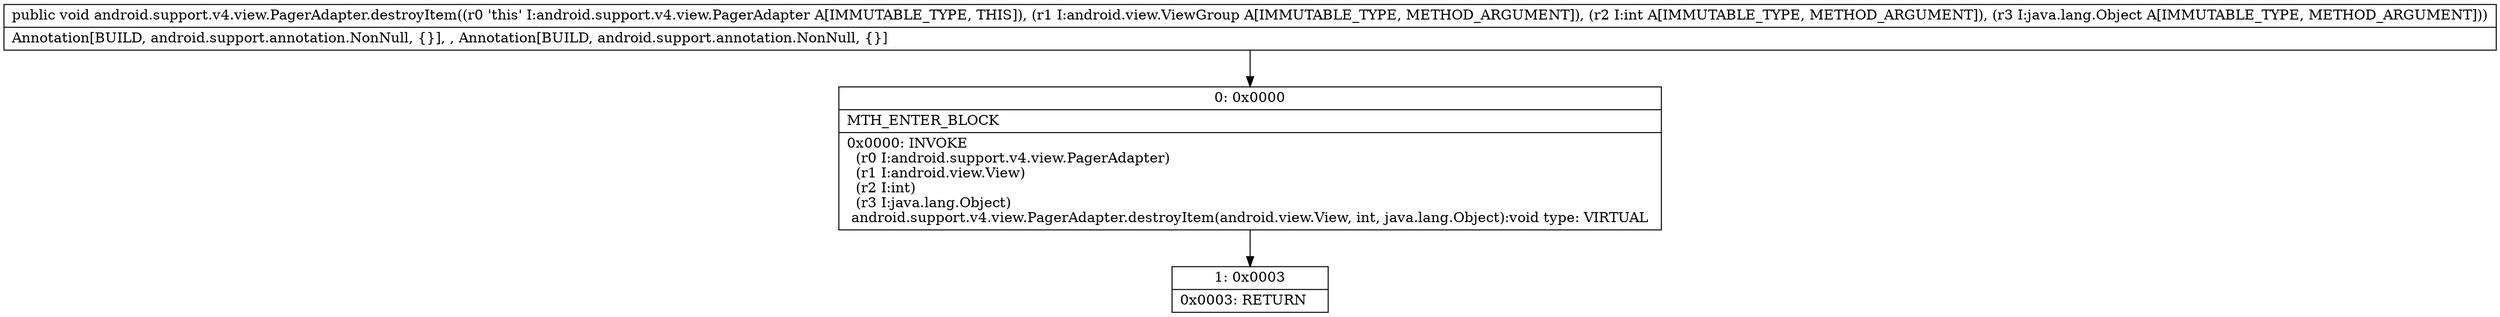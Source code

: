 digraph "CFG forandroid.support.v4.view.PagerAdapter.destroyItem(Landroid\/view\/ViewGroup;ILjava\/lang\/Object;)V" {
Node_0 [shape=record,label="{0\:\ 0x0000|MTH_ENTER_BLOCK\l|0x0000: INVOKE  \l  (r0 I:android.support.v4.view.PagerAdapter)\l  (r1 I:android.view.View)\l  (r2 I:int)\l  (r3 I:java.lang.Object)\l android.support.v4.view.PagerAdapter.destroyItem(android.view.View, int, java.lang.Object):void type: VIRTUAL \l}"];
Node_1 [shape=record,label="{1\:\ 0x0003|0x0003: RETURN   \l}"];
MethodNode[shape=record,label="{public void android.support.v4.view.PagerAdapter.destroyItem((r0 'this' I:android.support.v4.view.PagerAdapter A[IMMUTABLE_TYPE, THIS]), (r1 I:android.view.ViewGroup A[IMMUTABLE_TYPE, METHOD_ARGUMENT]), (r2 I:int A[IMMUTABLE_TYPE, METHOD_ARGUMENT]), (r3 I:java.lang.Object A[IMMUTABLE_TYPE, METHOD_ARGUMENT]))  | Annotation[BUILD, android.support.annotation.NonNull, \{\}], , Annotation[BUILD, android.support.annotation.NonNull, \{\}]\l}"];
MethodNode -> Node_0;
Node_0 -> Node_1;
}

